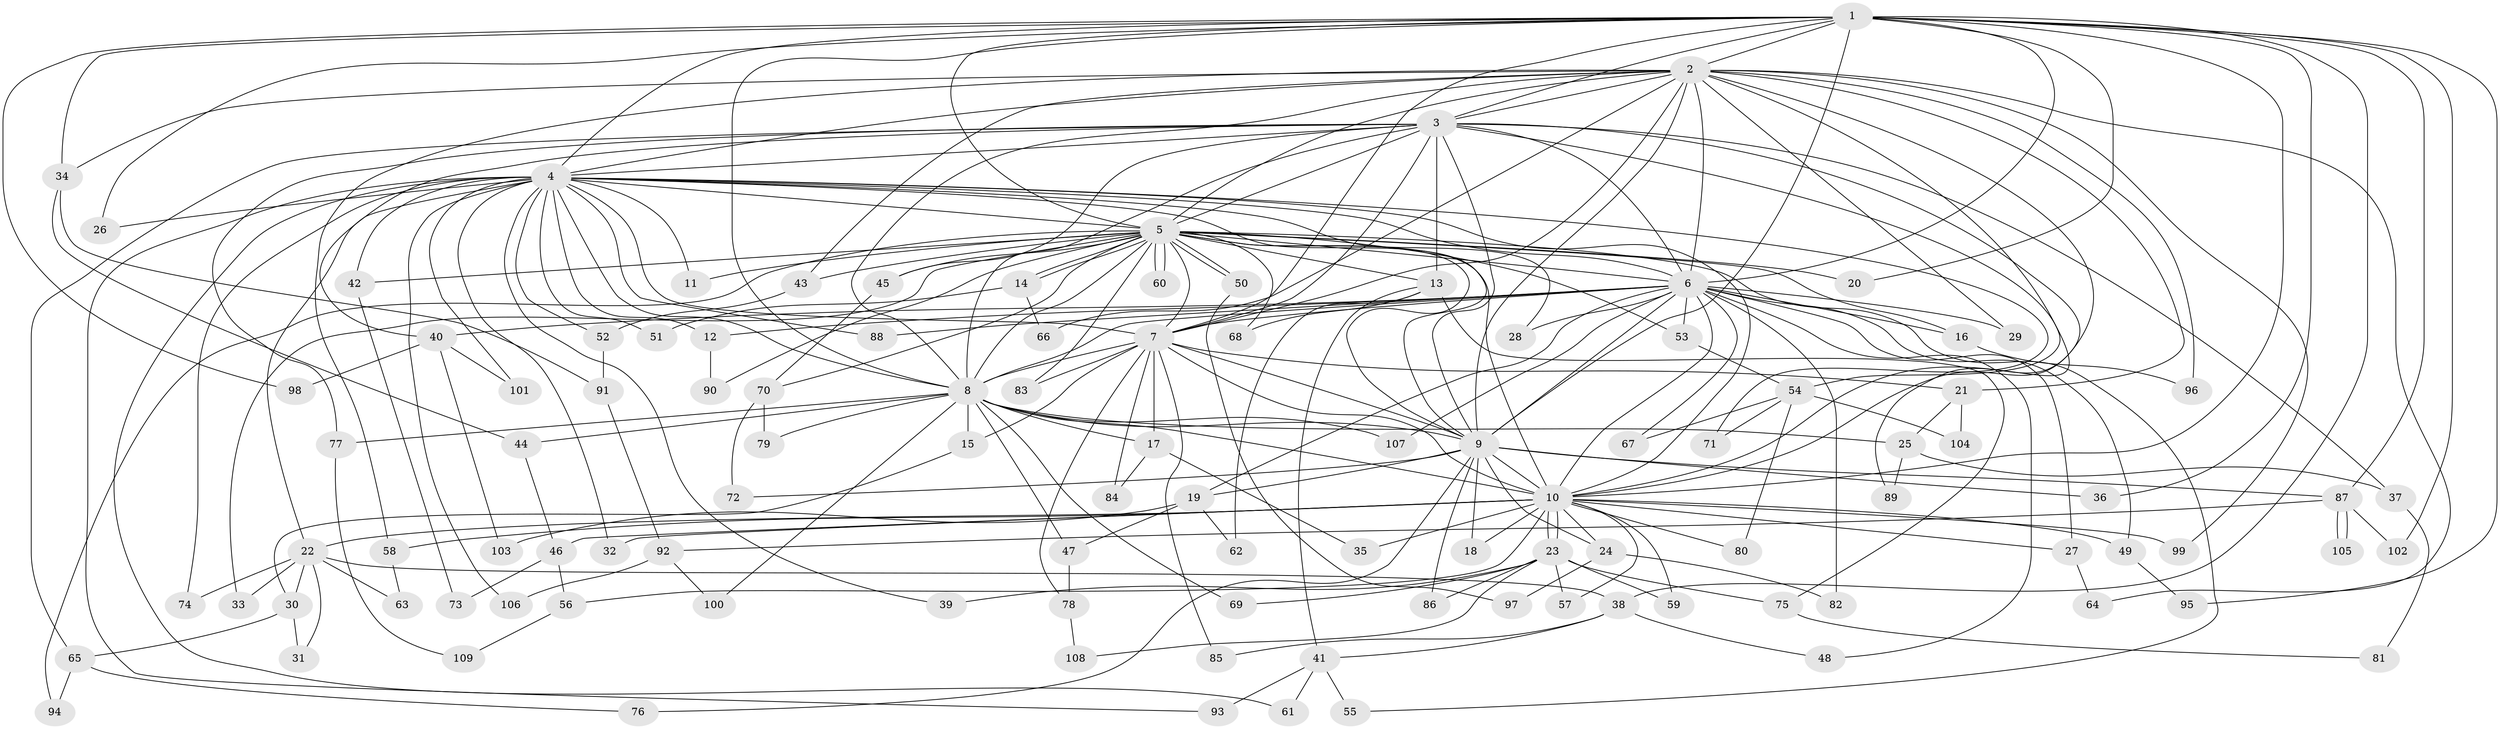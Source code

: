 // coarse degree distribution, {19: 0.03636363636363636, 2: 0.21818181818181817, 20: 0.01818181818181818, 3: 0.2545454545454545, 14: 0.03636363636363636, 5: 0.10909090909090909, 15: 0.01818181818181818, 6: 0.03636363636363636, 7: 0.01818181818181818, 4: 0.16363636363636364, 22: 0.01818181818181818, 1: 0.03636363636363636, 16: 0.01818181818181818, 18: 0.01818181818181818}
// Generated by graph-tools (version 1.1) at 2025/36/03/04/25 23:36:21]
// undirected, 109 vertices, 243 edges
graph export_dot {
  node [color=gray90,style=filled];
  1;
  2;
  3;
  4;
  5;
  6;
  7;
  8;
  9;
  10;
  11;
  12;
  13;
  14;
  15;
  16;
  17;
  18;
  19;
  20;
  21;
  22;
  23;
  24;
  25;
  26;
  27;
  28;
  29;
  30;
  31;
  32;
  33;
  34;
  35;
  36;
  37;
  38;
  39;
  40;
  41;
  42;
  43;
  44;
  45;
  46;
  47;
  48;
  49;
  50;
  51;
  52;
  53;
  54;
  55;
  56;
  57;
  58;
  59;
  60;
  61;
  62;
  63;
  64;
  65;
  66;
  67;
  68;
  69;
  70;
  71;
  72;
  73;
  74;
  75;
  76;
  77;
  78;
  79;
  80;
  81;
  82;
  83;
  84;
  85;
  86;
  87;
  88;
  89;
  90;
  91;
  92;
  93;
  94;
  95;
  96;
  97;
  98;
  99;
  100;
  101;
  102;
  103;
  104;
  105;
  106;
  107;
  108;
  109;
  1 -- 2;
  1 -- 3;
  1 -- 4;
  1 -- 5;
  1 -- 6;
  1 -- 7;
  1 -- 8;
  1 -- 9;
  1 -- 10;
  1 -- 20;
  1 -- 26;
  1 -- 34;
  1 -- 36;
  1 -- 38;
  1 -- 87;
  1 -- 95;
  1 -- 98;
  1 -- 102;
  2 -- 3;
  2 -- 4;
  2 -- 5;
  2 -- 6;
  2 -- 7;
  2 -- 8;
  2 -- 9;
  2 -- 10;
  2 -- 21;
  2 -- 29;
  2 -- 34;
  2 -- 43;
  2 -- 54;
  2 -- 58;
  2 -- 64;
  2 -- 66;
  2 -- 96;
  2 -- 99;
  3 -- 4;
  3 -- 5;
  3 -- 6;
  3 -- 7;
  3 -- 8;
  3 -- 9;
  3 -- 10;
  3 -- 13;
  3 -- 37;
  3 -- 40;
  3 -- 45;
  3 -- 65;
  3 -- 77;
  3 -- 89;
  4 -- 5;
  4 -- 6;
  4 -- 7;
  4 -- 8;
  4 -- 9;
  4 -- 10;
  4 -- 11;
  4 -- 12;
  4 -- 22;
  4 -- 26;
  4 -- 28;
  4 -- 32;
  4 -- 39;
  4 -- 42;
  4 -- 51;
  4 -- 52;
  4 -- 61;
  4 -- 71;
  4 -- 74;
  4 -- 88;
  4 -- 93;
  4 -- 101;
  4 -- 106;
  5 -- 6;
  5 -- 7;
  5 -- 8;
  5 -- 9;
  5 -- 10;
  5 -- 11;
  5 -- 13;
  5 -- 14;
  5 -- 14;
  5 -- 16;
  5 -- 20;
  5 -- 33;
  5 -- 42;
  5 -- 43;
  5 -- 45;
  5 -- 50;
  5 -- 50;
  5 -- 53;
  5 -- 55;
  5 -- 60;
  5 -- 60;
  5 -- 68;
  5 -- 70;
  5 -- 83;
  5 -- 90;
  5 -- 94;
  6 -- 7;
  6 -- 8;
  6 -- 9;
  6 -- 10;
  6 -- 12;
  6 -- 16;
  6 -- 19;
  6 -- 27;
  6 -- 28;
  6 -- 29;
  6 -- 40;
  6 -- 48;
  6 -- 49;
  6 -- 53;
  6 -- 67;
  6 -- 82;
  6 -- 88;
  6 -- 107;
  7 -- 8;
  7 -- 9;
  7 -- 10;
  7 -- 15;
  7 -- 17;
  7 -- 21;
  7 -- 78;
  7 -- 83;
  7 -- 84;
  7 -- 85;
  8 -- 9;
  8 -- 10;
  8 -- 15;
  8 -- 17;
  8 -- 25;
  8 -- 44;
  8 -- 47;
  8 -- 69;
  8 -- 77;
  8 -- 79;
  8 -- 100;
  8 -- 107;
  9 -- 10;
  9 -- 18;
  9 -- 19;
  9 -- 24;
  9 -- 36;
  9 -- 72;
  9 -- 76;
  9 -- 86;
  9 -- 87;
  10 -- 18;
  10 -- 22;
  10 -- 23;
  10 -- 23;
  10 -- 24;
  10 -- 27;
  10 -- 32;
  10 -- 35;
  10 -- 46;
  10 -- 49;
  10 -- 56;
  10 -- 57;
  10 -- 58;
  10 -- 59;
  10 -- 80;
  10 -- 99;
  12 -- 90;
  13 -- 41;
  13 -- 62;
  13 -- 68;
  13 -- 75;
  14 -- 51;
  14 -- 66;
  15 -- 30;
  16 -- 96;
  17 -- 35;
  17 -- 84;
  19 -- 47;
  19 -- 62;
  19 -- 103;
  21 -- 25;
  21 -- 104;
  22 -- 30;
  22 -- 31;
  22 -- 33;
  22 -- 38;
  22 -- 63;
  22 -- 74;
  23 -- 39;
  23 -- 57;
  23 -- 59;
  23 -- 69;
  23 -- 75;
  23 -- 86;
  23 -- 108;
  24 -- 82;
  24 -- 97;
  25 -- 37;
  25 -- 89;
  27 -- 64;
  30 -- 31;
  30 -- 65;
  34 -- 44;
  34 -- 91;
  37 -- 81;
  38 -- 41;
  38 -- 48;
  38 -- 85;
  40 -- 98;
  40 -- 101;
  40 -- 103;
  41 -- 55;
  41 -- 61;
  41 -- 93;
  42 -- 73;
  43 -- 52;
  44 -- 46;
  45 -- 70;
  46 -- 56;
  46 -- 73;
  47 -- 78;
  49 -- 95;
  50 -- 97;
  52 -- 91;
  53 -- 54;
  54 -- 67;
  54 -- 71;
  54 -- 80;
  54 -- 104;
  56 -- 109;
  58 -- 63;
  65 -- 76;
  65 -- 94;
  70 -- 72;
  70 -- 79;
  75 -- 81;
  77 -- 109;
  78 -- 108;
  87 -- 92;
  87 -- 102;
  87 -- 105;
  87 -- 105;
  91 -- 92;
  92 -- 100;
  92 -- 106;
}
